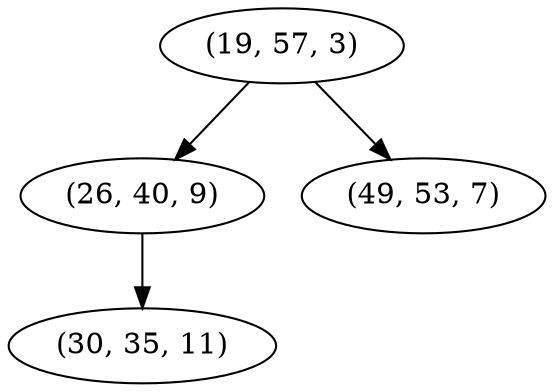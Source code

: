 digraph tree {
    "(19, 57, 3)";
    "(26, 40, 9)";
    "(30, 35, 11)";
    "(49, 53, 7)";
    "(19, 57, 3)" -> "(26, 40, 9)";
    "(19, 57, 3)" -> "(49, 53, 7)";
    "(26, 40, 9)" -> "(30, 35, 11)";
}
